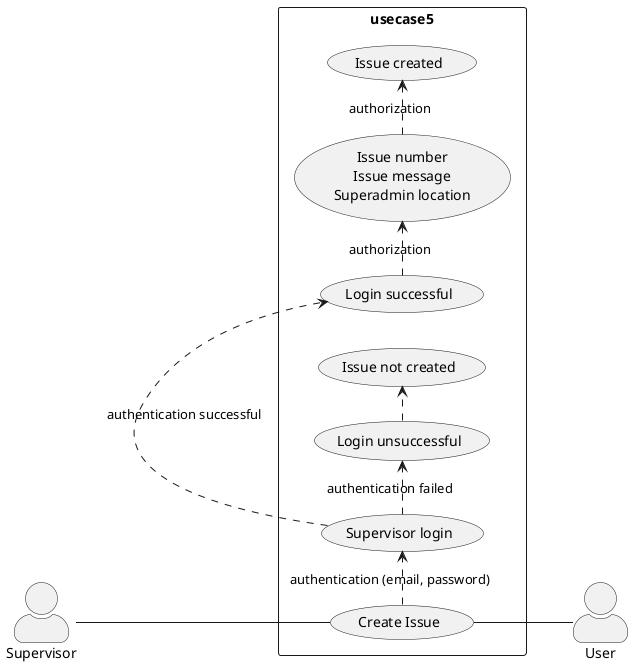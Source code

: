 @startuml Supevisor Create Issue

skinparam actorStyle awesome
left to right direction
skinparam packageStyle rectangle

actor Supervisor
actor User

rectangle usecase5 {
  Supervisor-- (Create Issue)
  (Create Issue) .> (Supervisor login) : authentication (email, password)
  (Supervisor login) .> (Login successful) : authentication successful
  (Login successful) .> (Issue number\nIssue message\nSuperadmin location) : authorization
  (Issue number\nIssue message\nSuperadmin location) .> (Issue created) : authorization 
  (Supervisor login) .> (Login unsuccessful) : authentication failed
  (Login unsuccessful) .> (Issue not created)  
  (Create Issue)-- User
}

@enduml